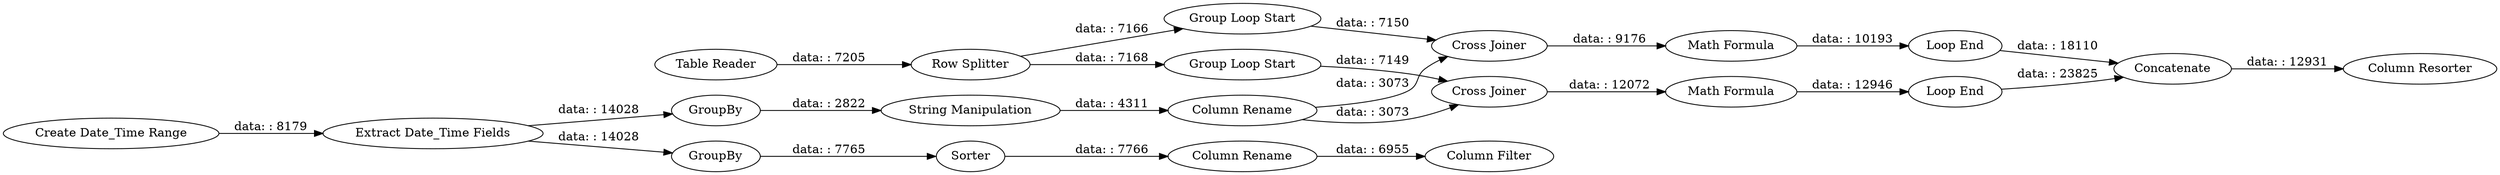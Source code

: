 digraph {
	"-2368972134941797431_13" [label="Cross Joiner"]
	"-3649847609563924154_24" [label="Column Rename"]
	"-2368972134941797431_2" [label="Create Date_Time Range"]
	"-3649847609563924154_22" [label="String Manipulation"]
	"-2368972134941797431_26" [label="Column Resorter"]
	"-2368972134941797431_25" [label=Concatenate]
	"-3649847609563924154_23" [label="Column Rename"]
	"-2368972134941797431_20" [label="Loop End"]
	"-2368972134941797431_18" [label="Math Formula"]
	"-2368972134941797431_17" [label="Cross Joiner"]
	"-2368972134941797431_19" [label="Group Loop Start"]
	"-3649847609563924154_14" [label="Column Filter"]
	"-2368972134941797431_15" [label="Math Formula"]
	"-2368972134941797431_11" [label="Row Splitter"]
	"-3649847609563924154_10" [label=Sorter]
	"-3649847609563924154_9" [label=GroupBy]
	"-2368972134941797431_1" [label="Table Reader"]
	"-2368972134941797431_12" [label="Group Loop Start"]
	"-2368972134941797431_21" [label="Loop End"]
	"-3649847609563924154_16" [label=GroupBy]
	"-3649847609563924154_8" [label="Extract Date_Time Fields"]
	"-2368972134941797431_15" -> "-2368972134941797431_20" [label="data: : 12946"]
	"-3649847609563924154_22" -> "-3649847609563924154_24" [label="data: : 4311"]
	"-2368972134941797431_20" -> "-2368972134941797431_25" [label="data: : 23825"]
	"-2368972134941797431_12" -> "-2368972134941797431_13" [label="data: : 7149"]
	"-2368972134941797431_13" -> "-2368972134941797431_15" [label="data: : 12072"]
	"-2368972134941797431_2" -> "-3649847609563924154_8" [label="data: : 8179"]
	"-3649847609563924154_24" -> "-2368972134941797431_17" [label="data: : 3073"]
	"-3649847609563924154_8" -> "-3649847609563924154_16" [label="data: : 14028"]
	"-2368972134941797431_18" -> "-2368972134941797431_21" [label="data: : 10193"]
	"-2368972134941797431_11" -> "-2368972134941797431_19" [label="data: : 7166"]
	"-2368972134941797431_25" -> "-2368972134941797431_26" [label="data: : 12931"]
	"-3649847609563924154_24" -> "-2368972134941797431_13" [label="data: : 3073"]
	"-3649847609563924154_16" -> "-3649847609563924154_22" [label="data: : 2822"]
	"-3649847609563924154_8" -> "-3649847609563924154_9" [label="data: : 14028"]
	"-3649847609563924154_9" -> "-3649847609563924154_10" [label="data: : 7765"]
	"-2368972134941797431_1" -> "-2368972134941797431_11" [label="data: : 7205"]
	"-2368972134941797431_19" -> "-2368972134941797431_17" [label="data: : 7150"]
	"-2368972134941797431_21" -> "-2368972134941797431_25" [label="data: : 18110"]
	"-3649847609563924154_23" -> "-3649847609563924154_14" [label="data: : 6955"]
	"-2368972134941797431_11" -> "-2368972134941797431_12" [label="data: : 7168"]
	"-2368972134941797431_17" -> "-2368972134941797431_18" [label="data: : 9176"]
	"-3649847609563924154_10" -> "-3649847609563924154_23" [label="data: : 7766"]
	rankdir=LR
}
